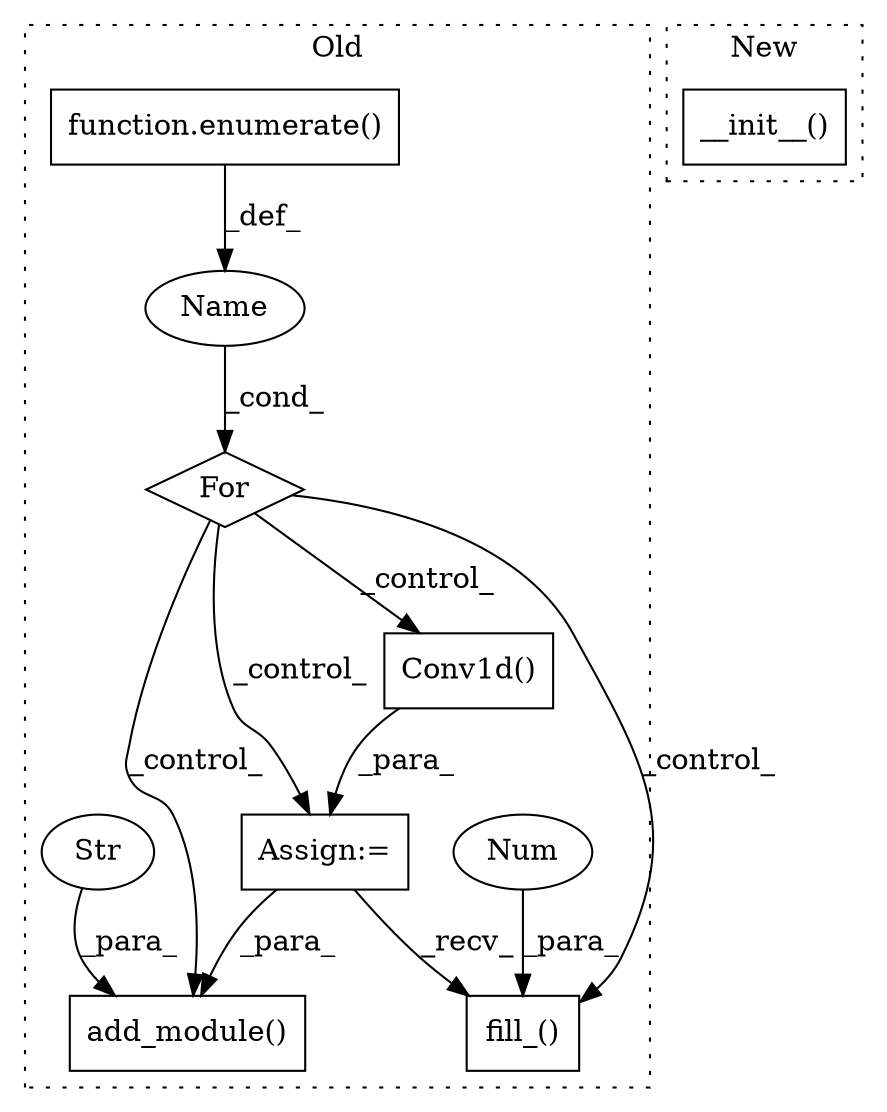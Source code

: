 digraph G {
subgraph cluster0 {
1 [label="add_module()" a="75" s="16198,16240" l="16,1" shape="box"];
3 [label="function.enumerate()" a="75" s="15749,15776" l="10,1" shape="box"];
4 [label="Str" a="66" s="16214" l="14" shape="ellipse"];
5 [label="Name" a="87" s="15739" l="6" shape="ellipse"];
6 [label="fill_()" a="75" s="16153,16184" l="27,1" shape="box"];
7 [label="Conv1d()" a="75" s="15804" l="160" shape="box"];
8 [label="For" a="107" s="15732,15777" l="4,14" shape="diamond"];
9 [label="Num" a="76" s="16180" l="4" shape="ellipse"];
10 [label="Assign:=" a="68" s="15801" l="3" shape="box"];
label = "Old";
style="dotted";
}
subgraph cluster1 {
2 [label="__init__()" a="75" s="20182,20209" l="17,232" shape="box"];
label = "New";
style="dotted";
}
3 -> 5 [label="_def_"];
4 -> 1 [label="_para_"];
5 -> 8 [label="_cond_"];
7 -> 10 [label="_para_"];
8 -> 7 [label="_control_"];
8 -> 6 [label="_control_"];
8 -> 10 [label="_control_"];
8 -> 1 [label="_control_"];
9 -> 6 [label="_para_"];
10 -> 1 [label="_para_"];
10 -> 6 [label="_recv_"];
}